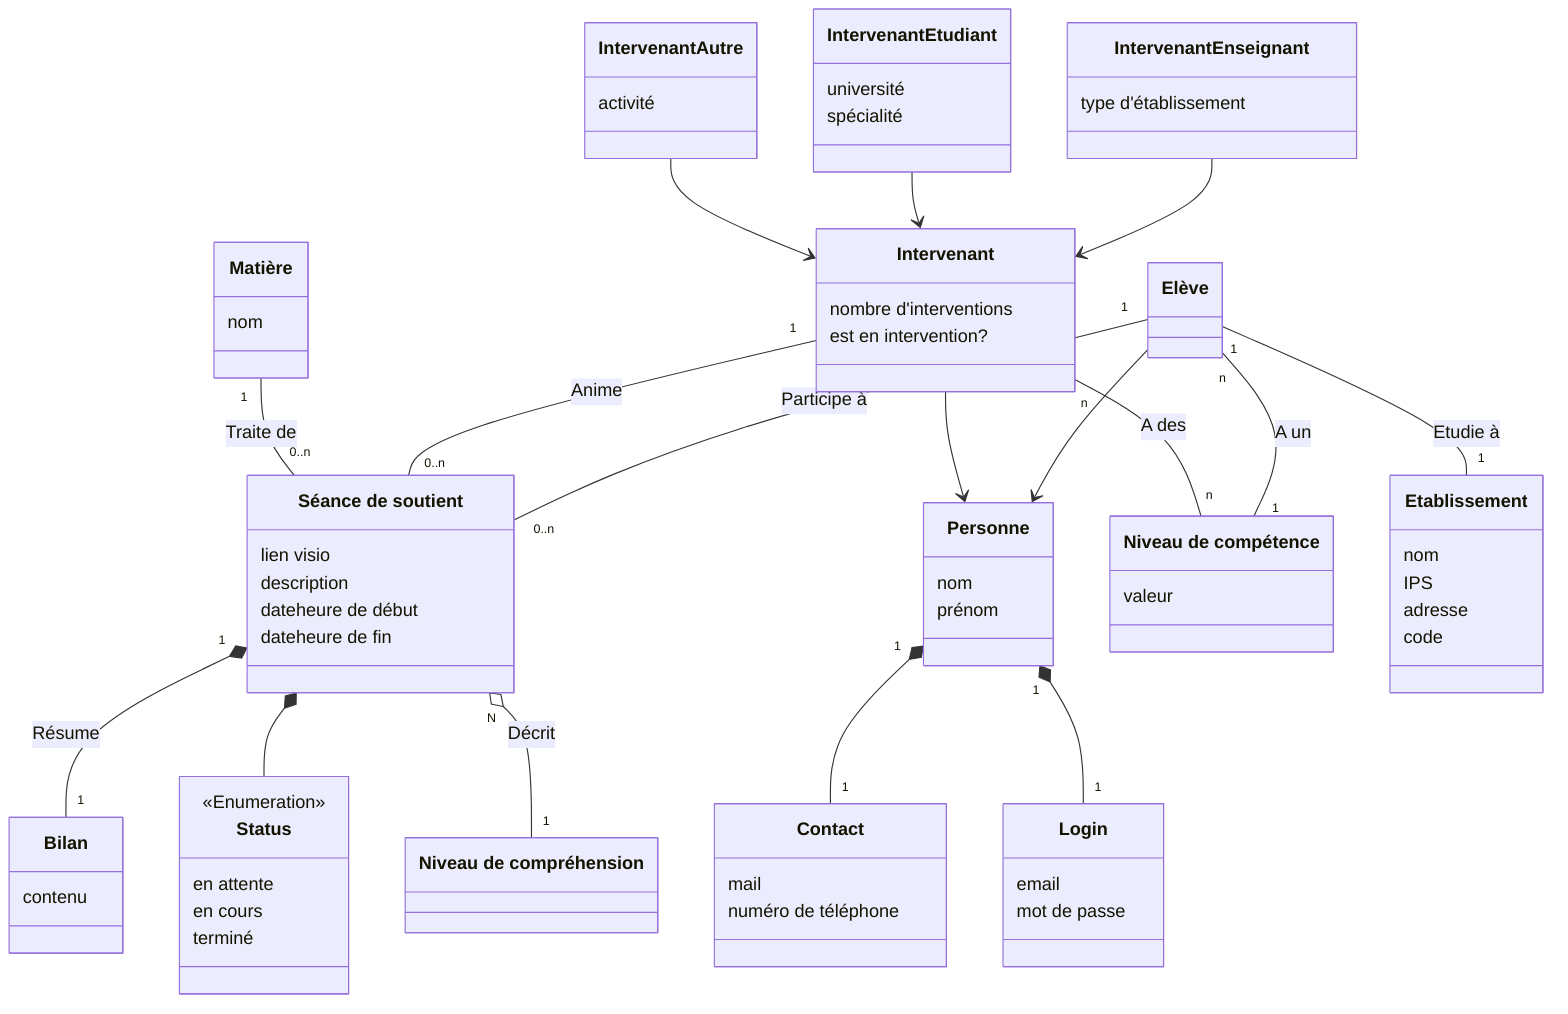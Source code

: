classDiagram
    class Personne {
        nom
        prénom
    }
    class Contact {
        mail
        numéro de téléphone
    }
    class Login {
        email
        mot de passe
    }

    class Eleve["Elève"]
    class Intervenant {
        nombre d'interventions
        est en intervention?
    }
    class IntervenantAutre {
        activité
    }
    class IntervenantEtudiant {
        université
        spécialité
    }
    class IntervenantEnseignant {
        type d'établissement
    }

    class Matiere["Matière"] {
        nom
    }

    class Seance["Séance de soutient"] {
        lien visio
        description
        dateheure de début
        dateheure de fin
    }
    class Bilan {
        contenu
    }

    class NiveauCompetence["Niveau de compétence"] {
        valeur
    }
    class NiveauComprehension["Niveau de compréhension"]
    class Etablissement {
        nom
        IPS
        adresse
        code
    }
    class Status {
        en attente
        en cours
        terminé
    }
    <<Enumeration>> Status

    %% Composition
    Personne "1" *-- "1" Contact
    Seance "1" *-- "1" Bilan: Résume
    Personne "1" *-- "1" Login
    Seance *-- Status

    %% Agregation
    Seance "N" o-- "1" NiveauComprehension: Décrit

    %% Liens
    Eleve "1" -- "1" Etablissement: Etudie à
    Matiere "1" -- "0..n" Seance: Traite de
    Intervenant "n" -- "n" NiveauCompetence: A des
    Eleve "n" -- "1" NiveauCompetence: A un
    Intervenant "1" -- "0..n" Seance: Anime
    Eleve "1" -- "0..n" Seance: Participe à

    %% héritage
    Intervenant --> Personne
    Eleve --> Personne
    IntervenantAutre --> Intervenant
    IntervenantEtudiant --> Intervenant
    IntervenantEnseignant --> Intervenant